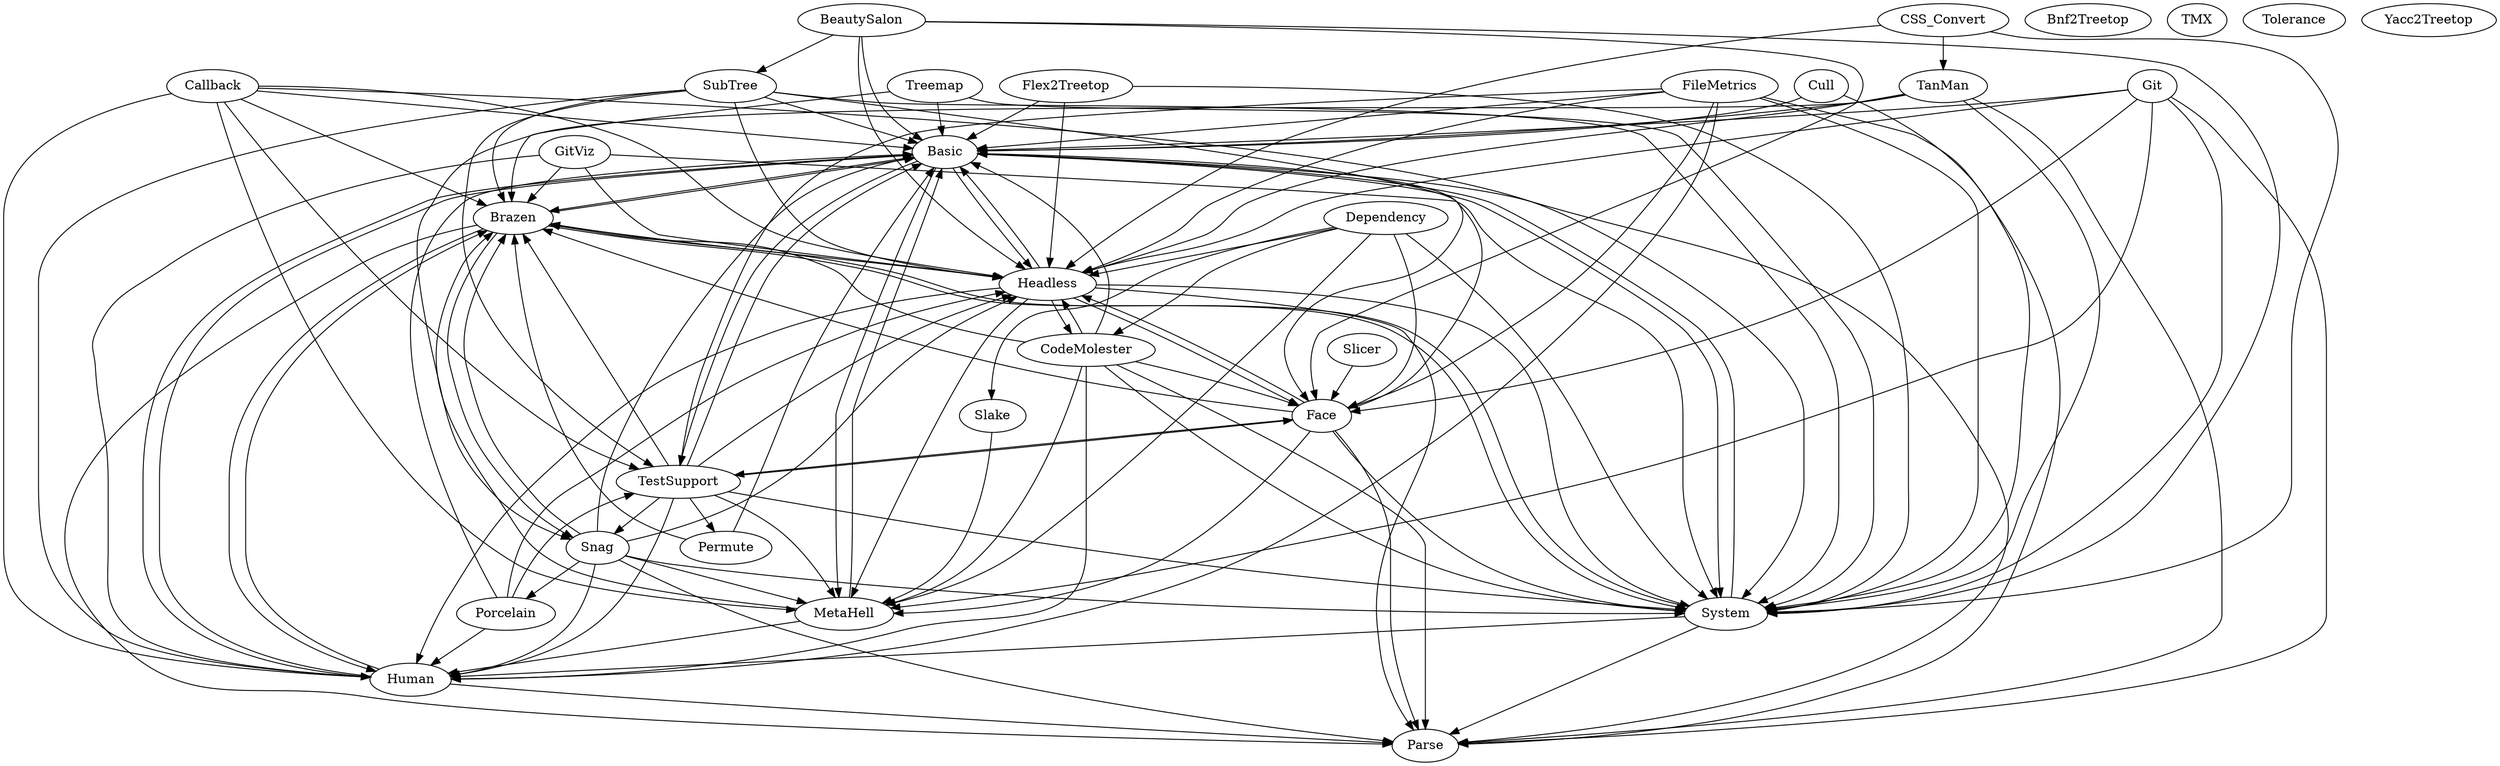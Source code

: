 digraph {
  ba [ label="Basic" ]
  bs [ label="BeautySalon" ]
  b2 [ label="Bnf2Treetop" ]
  br [ label="Brazen" ]
  ca [ label="Callback" ]
  cm [ label="CodeMolester" ]
  cs [ label="CSS_Convert" ]
  cu [ label="Cull" ]
  de [ label="Dependency" ]
  fa [ label="Face" ]
  fm [ label="FileMetrics" ]
  f2 [ label="Flex2Treetop" ]
  gi [ label="Git" ]
  gv [ label="GitViz" ]
  he [ label="Headless" ]
  hu [ label="Human" ]
  mh [ label="MetaHell" ]
  pa [ label="Parse" ]
  pe [ label="Permute" ]
  po [ label="Porcelain" ]
  sla [ label="Slake" ]
  sli [ label="Slicer" ]
  sn [ label="Snag" ]
  st [ label="SubTree" ]
  sy [ label="System" ]
  tan [ label="TanMan" ]
  tmx [ label="TMX" ]
  ts [ label="TestSupport" ]
  to [ label="Tolerance" ]
  tr [ label="Treemap" ]
  y2 [ label="Yacc2Treetop" ]
  ba -> br
  ba -> he
  ba -> hu
  ba -> mh
  ba -> pa
  ba -> sy
  ba -> ts
  bs -> ba
  bs -> fa
  bs -> he
  bs -> st
  bs -> sy
  br -> ba
  br -> he
  br -> hu
  br -> pa
  br -> sn
  br -> sy
  ca -> ba
  ca -> br
  ca -> he
  ca -> hu
  ca -> mh
  ca -> sy
  ca -> ts
  cm -> ba
  cm -> br
  cm -> fa
  cm -> he
  cm -> hu
  cm -> mh
  cm -> pa
  cm -> sy
  cs -> he
  cs -> sy
  cs -> tan
  cu -> ba
  cu -> sy
  de -> cm
  de -> fa
  de -> he
  de -> mh
  de -> sla
  de -> sy
  fa -> br
  fa -> ba
  fa -> he
  fa -> mh
  fa -> pa
  fa -> sy
  fa -> ts
  fm -> ba
  fm -> fa
  fm -> he
  fm -> hu
  fm -> pa
  fm -> sy
  fm -> ts
  f2 -> ba
  f2 -> he
  f2 -> sy
  gi -> ba
  gi -> fa
  gi -> he
  gi -> mh
  gi -> pa
  gi -> sy
  gv -> br
  gv -> he
  gv -> hu
  gv -> sy
  he -> ba
  he -> cm
  he -> fa
  he -> hu
  he -> mh
  he -> pa
  he -> sy
  hu -> ba
  hu -> br
  hu -> pa
  mh -> ba
  mh -> br
  mh -> hu
  pe -> ba
  pe -> br
  po -> ba
  po -> he
  po -> hu
  po -> ts
  sla -> mh
  sli -> fa
  sn -> ba
  sn -> br
  sn -> he
  sn -> hu
  sn -> mh
  sn -> pa
  sn -> po
  sn -> sy
  st -> ba
  st -> br
  st -> fa
  st -> hu
  st -> he
  st -> sy
  st -> ts
  sy -> ba
  sy -> br
  sy -> hu
  sy -> pa
  tan -> ba
  tan -> he
  tan -> pa
  tan -> sn
  tan -> sy
  ts -> ba
  ts -> br
  ts -> pe
  ts -> fa
  ts -> he
  ts -> hu
  ts -> mh
  ts -> sn
  ts -> sy
  tr -> ba
  tr -> br
  tr -> sy
}
